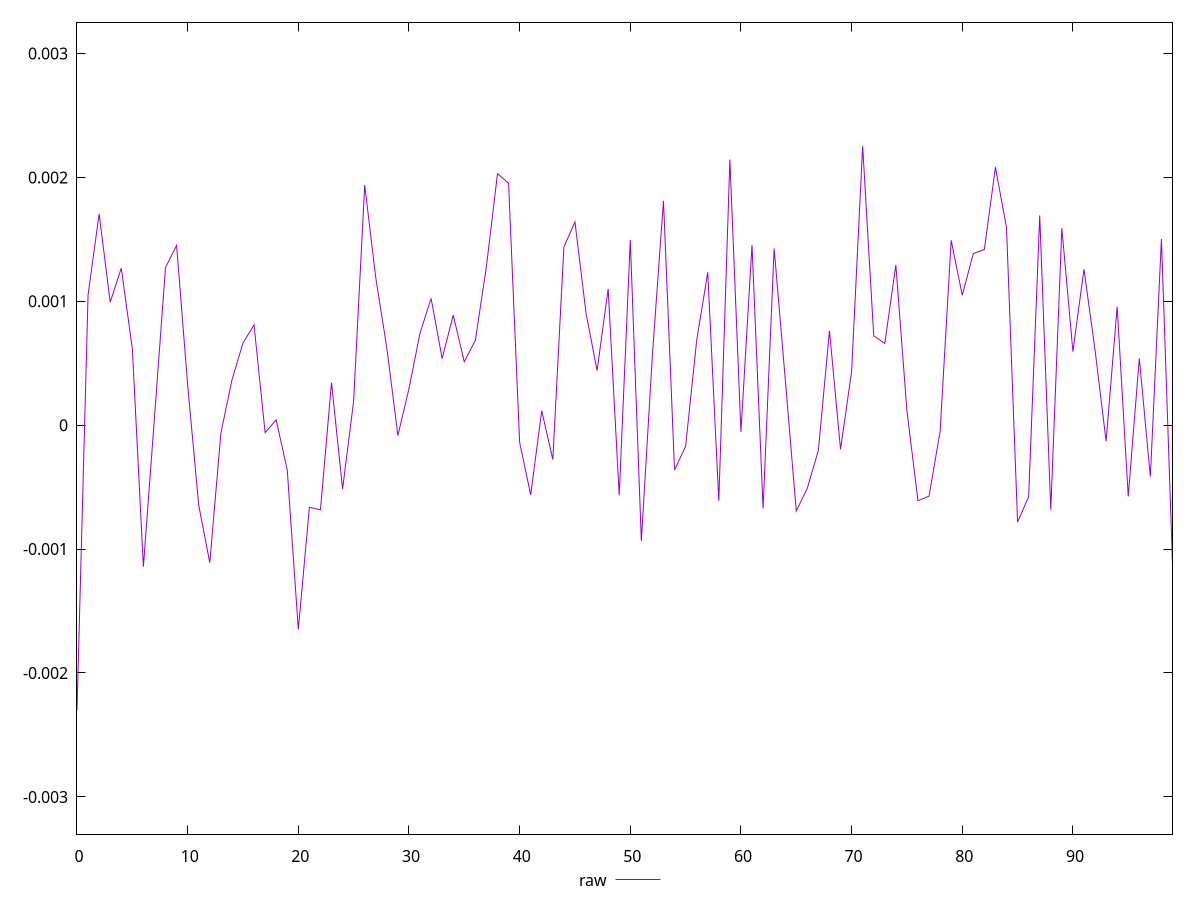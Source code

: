 reset

$raw <<EOF
0 -0.002300690869203511
1 0.0010510798705035634
2 0.0017051502654380833
3 0.000992866947960536
4 0.0012672259644255404
5 0.0006188646412526801
6 -0.00114298791415271
7 0.000060585298222198825
8 0.0012726523398770677
9 0.0014509228704258457
10 0.0003255148417277812
11 -0.0006455757910683199
12 -0.0011094580942226683
13 -0.00006616455092879369
14 0.0003638748528236068
15 0.0006628622040518712
16 0.0008092330538065204
17 -0.000060727308972171995
18 0.00004281371492235927
19 -0.0003608368393663836
20 -0.0016483963865881158
21 -0.0006634426106815962
22 -0.0006831170147998438
23 0.0003435182450152452
24 -0.0005155476261233985
25 0.00019504050880968156
26 0.0019377491277595318
27 0.00119036258069903
28 0.0006224546363047664
29 -0.00008389242188891804
30 0.00029542112154334725
31 0.0007431396173839337
32 0.0010233500754036045
33 0.0005375674506789764
34 0.0008887276493187615
35 0.000511400137357818
36 0.0006851823752623815
37 0.0012811318449109162
38 0.0020293388811053747
39 0.0019525421416946428
40 -0.00013826378992386773
41 -0.0005624330680372109
42 0.00011713098699301681
43 -0.0002773590386901833
44 0.0014376398474133805
45 0.0016405321879348117
46 0.0009061315573631731
47 0.0004397074612442715
48 0.0010992611117591935
49 -0.0005647417485133829
50 0.0014937929126905035
51 -0.0009340343503424905
52 0.0005683919233768389
53 0.0018106270416468145
54 -0.0003622249692775839
55 -0.00017010868158956634
56 0.0006838818234370723
57 0.0012338680885094374
58 -0.0006101933091855814
59 0.002143883564385208
60 -0.00005453773357407396
61 0.0014548959088278106
62 -0.0006723163514102485
63 0.001426407110928316
64 0.00037567395978627615
65 -0.0006926400134081088
66 -0.0005086162181725121
67 -0.0002031966416047353
68 0.0007620932317938501
69 -0.00019481146611944873
70 0.00043162039971492475
71 0.002251729646091848
72 0.0007214359486786069
73 0.0006594212469882908
74 0.001293098753699809
75 0.00011653375067819807
76 -0.000610346034655349
77 -0.0005723892704154595
78 -0.00005008311273059588
79 0.0014924943513224575
80 0.0010484077135558365
81 0.0013850040722240325
82 0.0014187361725819002
83 0.00208181708423897
84 0.0015951239842647356
85 -0.0007825516081846879
86 -0.0005775489655951052
87 0.0016929818078416665
88 -0.0006806763758343629
89 0.0015901636142005042
90 0.0005938417202696888
91 0.0012591137024519524
92 0.0006073410150385666
93 -0.0001294058759359895
94 0.0009563465501800176
95 -0.0005748727158416955
96 0.0005391069066369746
97 -0.00041464518089022055
98 0.0015025051165139084
99 -0.0011183217301808264
EOF

set key outside below
set xrange [0:99]
set yrange [-0.003300690869203511:0.003251729646091848]
set trange [-0.003300690869203511:0.003251729646091848]
set terminal svg size 640, 500 enhanced background rgb 'white'
set output "reports/report_00032_2021-02-25T10-28-15.087Z/meta/pScore-difference/samples/astro/raw/values.svg"

plot $raw title "raw" with line

reset

